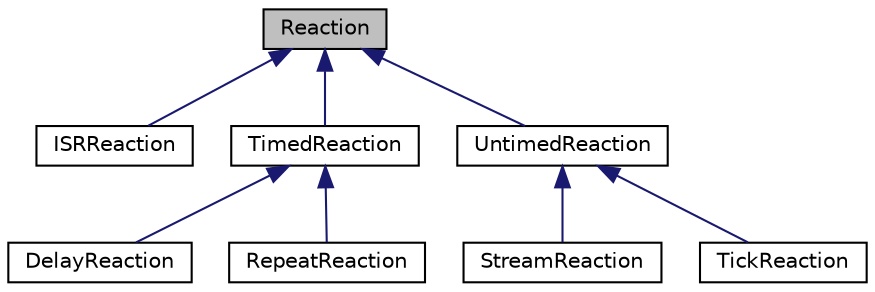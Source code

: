 digraph "Reaction"
{
 // INTERACTIVE_SVG=YES
 // LATEX_PDF_SIZE
  bgcolor="transparent";
  edge [fontname="Helvetica",fontsize="10",labelfontname="Helvetica",labelfontsize="10"];
  node [fontname="Helvetica",fontsize="10",shape=record];
  Node1 [label="Reaction",height=0.2,width=0.4,color="black", fillcolor="grey75", style="filled", fontcolor="black",tooltip="Reactions are code to be called when a given condition is fulfilled."];
  Node1 -> Node2 [dir="back",color="midnightblue",fontsize="10",style="solid",fontname="Helvetica"];
  Node2 [label="ISRReaction",height=0.2,width=0.4,color="black",URL="$class_i_s_r_reaction.html",tooltip="Reaction that is triggered on an input pin change."];
  Node1 -> Node3 [dir="back",color="midnightblue",fontsize="10",style="solid",fontname="Helvetica"];
  Node3 [label="TimedReaction",height=0.2,width=0.4,color="black",URL="$class_timed_reaction.html",tooltip="TimedReactions are called based on elapsing of time."];
  Node3 -> Node4 [dir="back",color="midnightblue",fontsize="10",style="solid",fontname="Helvetica"];
  Node4 [label="DelayReaction",height=0.2,width=0.4,color="black",URL="$class_delay_reaction.html",tooltip="Reaction that is triggered after a certain time delay."];
  Node3 -> Node5 [dir="back",color="midnightblue",fontsize="10",style="solid",fontname="Helvetica"];
  Node5 [label="RepeatReaction",height=0.2,width=0.4,color="black",URL="$class_repeat_reaction.html",tooltip="Reaction that is triggered repeatedly."];
  Node1 -> Node6 [dir="back",color="midnightblue",fontsize="10",style="solid",fontname="Helvetica"];
  Node6 [label="UntimedReaction",height=0.2,width=0.4,color="black",URL="$class_untimed_reaction.html",tooltip="Reactions that are triggered based on something else than time."];
  Node6 -> Node7 [dir="back",color="midnightblue",fontsize="10",style="solid",fontname="Helvetica"];
  Node7 [label="StreamReaction",height=0.2,width=0.4,color="black",URL="$class_stream_reaction.html",tooltip="Reaction that is triggered when there is input available at the given Arduino Stream."];
  Node6 -> Node8 [dir="back",color="midnightblue",fontsize="10",style="solid",fontname="Helvetica"];
  Node8 [label="TickReaction",height=0.2,width=0.4,color="black",URL="$class_tick_reaction.html",tooltip="Reaction that is triggered unconditionally at each execution loop."];
}
